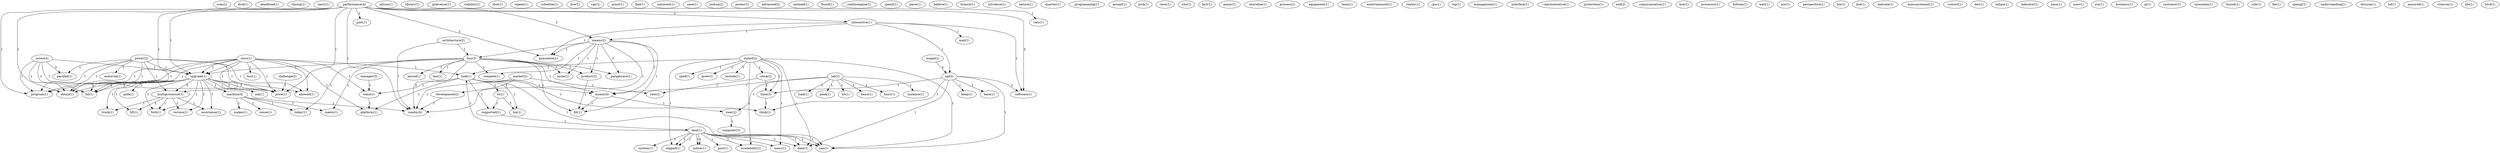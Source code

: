 digraph G {
  com [ label="com(2)" ];
  disk [ label="disk(1)" ];
  deadhead [ label="deadhead(1)" ];
  timing [ label="timing(1)" ];
  carry [ label="carry(1)" ];
  onyx [ label="onyx(1)" ];
  upgrade [ label="upgrade(3)" ];
  allowed [ label="allowed(1)" ];
  multiprocessor [ label="multiprocessor(1)" ];
  bus [ label="bus(1)" ];
  look [ label="look(1)" ];
  program [ label="program(1)" ];
  bit [ label="bit(1)" ];
  obtain [ label="obtain(1)" ];
  come [ label="come(1)" ];
  upgrade [ label="upgrade(1)" ];
  platform [ label="platform(1)" ];
  price [ label="price(1)" ];
  silicon [ label="silicon(1)" ];
  library [ label="library(1)" ];
  grievance [ label="grievance(1)" ];
  viability [ label="viability(1)" ];
  shot [ label="shot(1)" ];
  repeat [ label="repeat(1)" ];
  ask [ label="ask(1)" ];
  truck [ label="truck(1)" ];
  machine [ label="machine(4)" ];
  version [ label="version(1)" ];
  assistance [ label="assistance(1)" ];
  path [ label="path(1)" ];
  lift [ label="lift(1)" ];
  fork [ label="fork(1)" ];
  power [ label="power(2)" ];
  motorola [ label="motorola(1)" ];
  parallel [ label="parallel(1)" ];
  schedule [ label="schedule(1)" ];
  live [ label="live(1)" ];
  vgx [ label="vgx(1)" ];
  grant [ label="grant(1)" ];
  feel [ label="feel(1)" ];
  comment [ label="comment(1)" ];
  case [ label="case(1)" ];
  joshua [ label="joshua(2)" ];
  poster [ label="poster(1)" ];
  advanced [ label="advanced(2)" ];
  mislead [ label="mislead(1)" ];
  found [ label="found(1)" ];
  realityengine [ label="realityengine(1)" ];
  spend [ label="spend(1)" ];
  piece [ label="piece(1)" ];
  stated [ label="stated(2)" ];
  mess [ label="mess(1)" ];
  sped [ label="sped(1)" ];
  availability [ label="availability(1)" ];
  grew [ label="grew(1)" ];
  slipped [ label="slipped(1)" ];
  include [ label="include(1)" ];
  clock [ label="clock(2)" ];
  time [ label="time(3)" ];
  see [ label="see(1)" ];
  date [ label="date(1)" ];
  lab [ label="lab(2)" ];
  basis [ label="basis(1)" ];
  buys [ label="buys(1)" ];
  instance [ label="instance(1)" ];
  load [ label="load(1)" ];
  money [ label="money(4)" ];
  year [ label="year(2)" ];
  peek [ label="peek(1)" ];
  lot [ label="lot(1)" ];
  believe [ label="believe(1)" ];
  mogal [ label="mogal(2)" ];
  sgi [ label="sgi(5)" ];
  branch [ label="branch(1)" ];
  introduce [ label="introduce(1)" ];
  nature [ label="nature(1)" ];
  quarter [ label="quarter(1)" ];
  architecture [ label="architecture(2)" ];
  buy [ label="buy(3)" ];
  vendor [ label="vendor(4)" ];
  makes [ label="makes(1)" ];
  sense [ label="sense(1)" ];
  meets [ label="meets(1)" ];
  today [ label="today(1)" ];
  series [ label="series(4)" ];
  programming [ label="programming(1)" ];
  accept [ label="accept(1)" ];
  josh [ label="josh(1)" ];
  view [ label="view(1)" ];
  deal [ label="deal(1)" ];
  system [ label="system(1)" ];
  post [ label="post(1)" ];
  notice [ label="notice(1)" ];
  site [ label="site(1)" ];
  performance [ label="performance(4)" ];
  port [ label="port(1)" ];
  interactive [ label="interactive(1)" ];
  means [ label="means(2)" ];
  guarantee [ label="guarantee(1)" ];
  software [ label="software(1)" ];
  vary [ label="vary(1)" ];
  re [ label="re(1)" ];
  tax [ label="tax(1)" ];
  supported [ label="supported(1)" ];
  think [ label="think(1)" ];
  fact [ label="fact(1)" ];
  annoy [ label="annoy(1)" ];
  shoreline [ label="shoreline(1)" ];
  process [ label="process(1)" ];
  equipment [ label="equipment(1)" ];
  mail [ label="mail(1)" ];
  niche [ label="niche(1)" ];
  paraphrase [ label="paraphrase(1)" ];
  compete [ label="compete(1)" ];
  product [ label="product(2)" ];
  fill [ label="fill(1)" ];
  team [ label="team(1)" ];
  entertainment [ label="entertainment(1)" ];
  reality [ label="reality(1)" ];
  period [ label="period(1)" ];
  last [ label="last(1)" ];
  cpu [ label="cpu(1)" ];
  rep [ label="rep(1)" ];
  market [ label="market(2)" ];
  development [ label="development(2)" ];
  rate [ label="rate(2)" ];
  management [ label="management(1)" ];
  interface [ label="interface(1)" ];
  representative [ label="representative(1)" ];
  protection [ label="protection(1)" ];
  manager [ label="manager(3)" ];
  end [ label="end(2)" ];
  communication [ label="communication(1)" ];
  box [ label="box(1)" ];
  processor [ label="processor(1)" ];
  bottom [ label="bottom(1)" ];
  wait [ label="wait(1)" ];
  mis [ label="mis(1)" ];
  perspective [ label="perspective(1)" ];
  biz [ label="biz(1)" ];
  line [ label="line(1)" ];
  indicate [ label="indicate(1)" ];
  announcement [ label="announcement(1)" ];
  contact [ label="contact(1)" ];
  dec [ label="dec(1)" ];
  indigo [ label="indigo(1)" ];
  indicator [ label="indicator(1)" ];
  nasa [ label="nasa(1)" ];
  user [ label="user(1)" ];
  deal [ label="deal(1)" ];
  iris [ label="iris(1)" ];
  business [ label="business(1)" ];
  pi [ label="pi(1)" ];
  customer [ label="customer(1)" ];
  mountain [ label="mountain(1)" ];
  thumb [ label="thumb(1)" ];
  rule [ label="rule(1)" ];
  challenge [ label="challenge(2)" ];
  base [ label="base(1)" ];
  keep [ label="keep(1)" ];
  computer [ label="computer(3)" ];
  fax [ label="fax(1)" ];
  opengl [ label="opengl(1)" ];
  understanding [ label="understanding(1)" ];
  division [ label="division(1)" ];
  tel [ label="tel(1)" ];
  annoyed [ label="annoyed(1)" ];
  crimson [ label="crimson(1)" ];
  life [ label="life(1)" ];
  blvd [ label="blvd(1)" ];
  onyx -> upgrade [ label="1" ];
  onyx -> allowed [ label="1" ];
  onyx -> multiprocessor [ label="1" ];
  onyx -> bus [ label="1" ];
  onyx -> look [ label="1" ];
  onyx -> program [ label="1" ];
  onyx -> bit [ label="1" ];
  onyx -> obtain [ label="1" ];
  onyx -> come [ label="1" ];
  onyx -> upgrade [ label="1" ];
  onyx -> platform [ label="1" ];
  onyx -> price [ label="1" ];
  upgrade -> allowed [ label="2" ];
  upgrade -> multiprocessor [ label="3" ];
  upgrade -> ask [ label="1" ];
  upgrade -> truck [ label="1" ];
  upgrade -> machine [ label="1" ];
  upgrade -> version [ label="1" ];
  upgrade -> assistance [ label="1" ];
  upgrade -> program [ label="2" ];
  upgrade -> path [ label="1" ];
  upgrade -> bit [ label="2" ];
  upgrade -> obtain [ label="2" ];
  upgrade -> lift [ label="1" ];
  upgrade -> price [ label="2" ];
  upgrade -> fork [ label="1" ];
  power -> allowed [ label="1" ];
  power -> multiprocessor [ label="1" ];
  power -> motorola [ label="1" ];
  power -> program [ label="1" ];
  power -> bit [ label="1" ];
  power -> parallel [ label="1" ];
  power -> obtain [ label="1" ];
  power -> upgrade [ label="1" ];
  power -> price [ label="1" ];
  multiprocessor -> truck [ label="1" ];
  multiprocessor -> version [ label="1" ];
  multiprocessor -> assistance [ label="1" ];
  multiprocessor -> lift [ label="1" ];
  multiprocessor -> fork [ label="1" ];
  stated -> look [ label="1" ];
  stated -> mess [ label="1" ];
  stated -> sped [ label="1" ];
  stated -> availability [ label="1" ];
  stated -> grew [ label="1" ];
  stated -> slipped [ label="1" ];
  stated -> include [ label="1" ];
  stated -> clock [ label="1" ];
  stated -> time [ label="1" ];
  stated -> see [ label="1" ];
  stated -> date [ label="1" ];
  lab -> basis [ label="1" ];
  lab -> buys [ label="1" ];
  lab -> instance [ label="1" ];
  lab -> load [ label="1" ];
  lab -> money [ label="1" ];
  lab -> year [ label="1" ];
  lab -> peek [ label="1" ];
  lab -> lot [ label="1" ];
  mogal -> sgi [ label="2" ];
  architecture -> buy [ label="1" ];
  architecture -> vendor [ label="1" ];
  machine -> makes [ label="1" ];
  machine -> sense [ label="1" ];
  machine -> meets [ label="1" ];
  machine -> vendor [ label="2" ];
  machine -> today [ label="1" ];
  series -> program [ label="1" ];
  series -> bit [ label="1" ];
  series -> parallel [ label="3" ];
  series -> obtain [ label="1" ];
  series -> upgrade [ label="1" ];
  series -> price [ label="1" ];
  deal -> look [ label="1" ];
  deal -> system [ label="1" ];
  deal -> mess [ label="1" ];
  deal -> post [ label="1" ];
  deal -> availability [ label="1" ];
  deal -> slipped [ label="1" ];
  deal -> notice [ label="1" ];
  deal -> see [ label="1" ];
  deal -> date [ label="1" ];
  performance -> port [ label="2" ];
  performance -> program [ label="1" ];
  performance -> interactive [ label="2" ];
  performance -> means [ label="2" ];
  performance -> guarantee [ label="2" ];
  performance -> bit [ label="1" ];
  performance -> obtain [ label="1" ];
  performance -> vendor [ label="1" ];
  performance -> upgrade [ label="1" ];
  performance -> price [ label="1" ];
  performance -> software [ label="2" ];
  performance -> vary [ label="1" ];
  look -> re [ label="1" ];
  look -> tax [ label="1" ];
  look -> come [ label="1" ];
  look -> supported [ label="1" ];
  look -> platform [ label="1" ];
  look -> money [ label="1" ];
  look -> see [ label="1" ];
  look -> think [ label="1" ];
  interactive -> mail [ label="1" ];
  interactive -> means [ label="1" ];
  interactive -> guarantee [ label="1" ];
  interactive -> sgi [ label="1" ];
  interactive -> software [ label="1" ];
  means -> buy [ label="1" ];
  means -> guarantee [ label="1" ];
  means -> niche [ label="1" ];
  means -> vendor [ label="1" ];
  means -> paraphrase [ label="1" ];
  means -> compete [ label="1" ];
  means -> product [ label="1" ];
  means -> money [ label="1" ];
  means -> fill [ label="1" ];
  buy -> niche [ label="1" ];
  buy -> meets [ label="1" ];
  buy -> period [ label="1" ];
  buy -> vendor [ label="2" ];
  buy -> paraphrase [ label="1" ];
  buy -> compete [ label="1" ];
  buy -> product [ label="1" ];
  buy -> today [ label="1" ];
  buy -> upgrade [ label="1" ];
  buy -> money [ label="1" ];
  buy -> last [ label="1" ];
  buy -> fill [ label="1" ];
  market -> development [ label="1" ];
  market -> vendor [ label="1" ];
  market -> rate [ label="1" ];
  development -> vendor [ label="1" ];
  manager -> come [ label="1" ];
  re -> tax [ label="1" ];
  re -> supported [ label="1" ];
  come -> platform [ label="1" ];
  product -> fill [ label="1" ];
  upgrade -> price [ label="2" ];
  upgrade -> fork [ label="1" ];
  supported -> deal [ label="1" ];
  deal -> slipped [ label="1" ];
  deal -> notice [ label="1" ];
  deal -> see [ label="1" ];
  deal -> date [ label="1" ];
  challenge -> price [ label="1" ];
  money -> year [ label="1" ];
  money -> fill [ label="1" ];
  sgi -> software [ label="2" ];
  sgi -> base [ label="1" ];
  sgi -> time [ label="1" ];
  sgi -> see [ label="1" ];
  sgi -> think [ label="1" ];
  sgi -> keep [ label="1" ];
  sgi -> date [ label="1" ];
  year -> computer [ label="1" ];
  clock -> time [ label="1" ];
  clock -> rate [ label="1" ];
  time -> think [ label="1" ];
}
